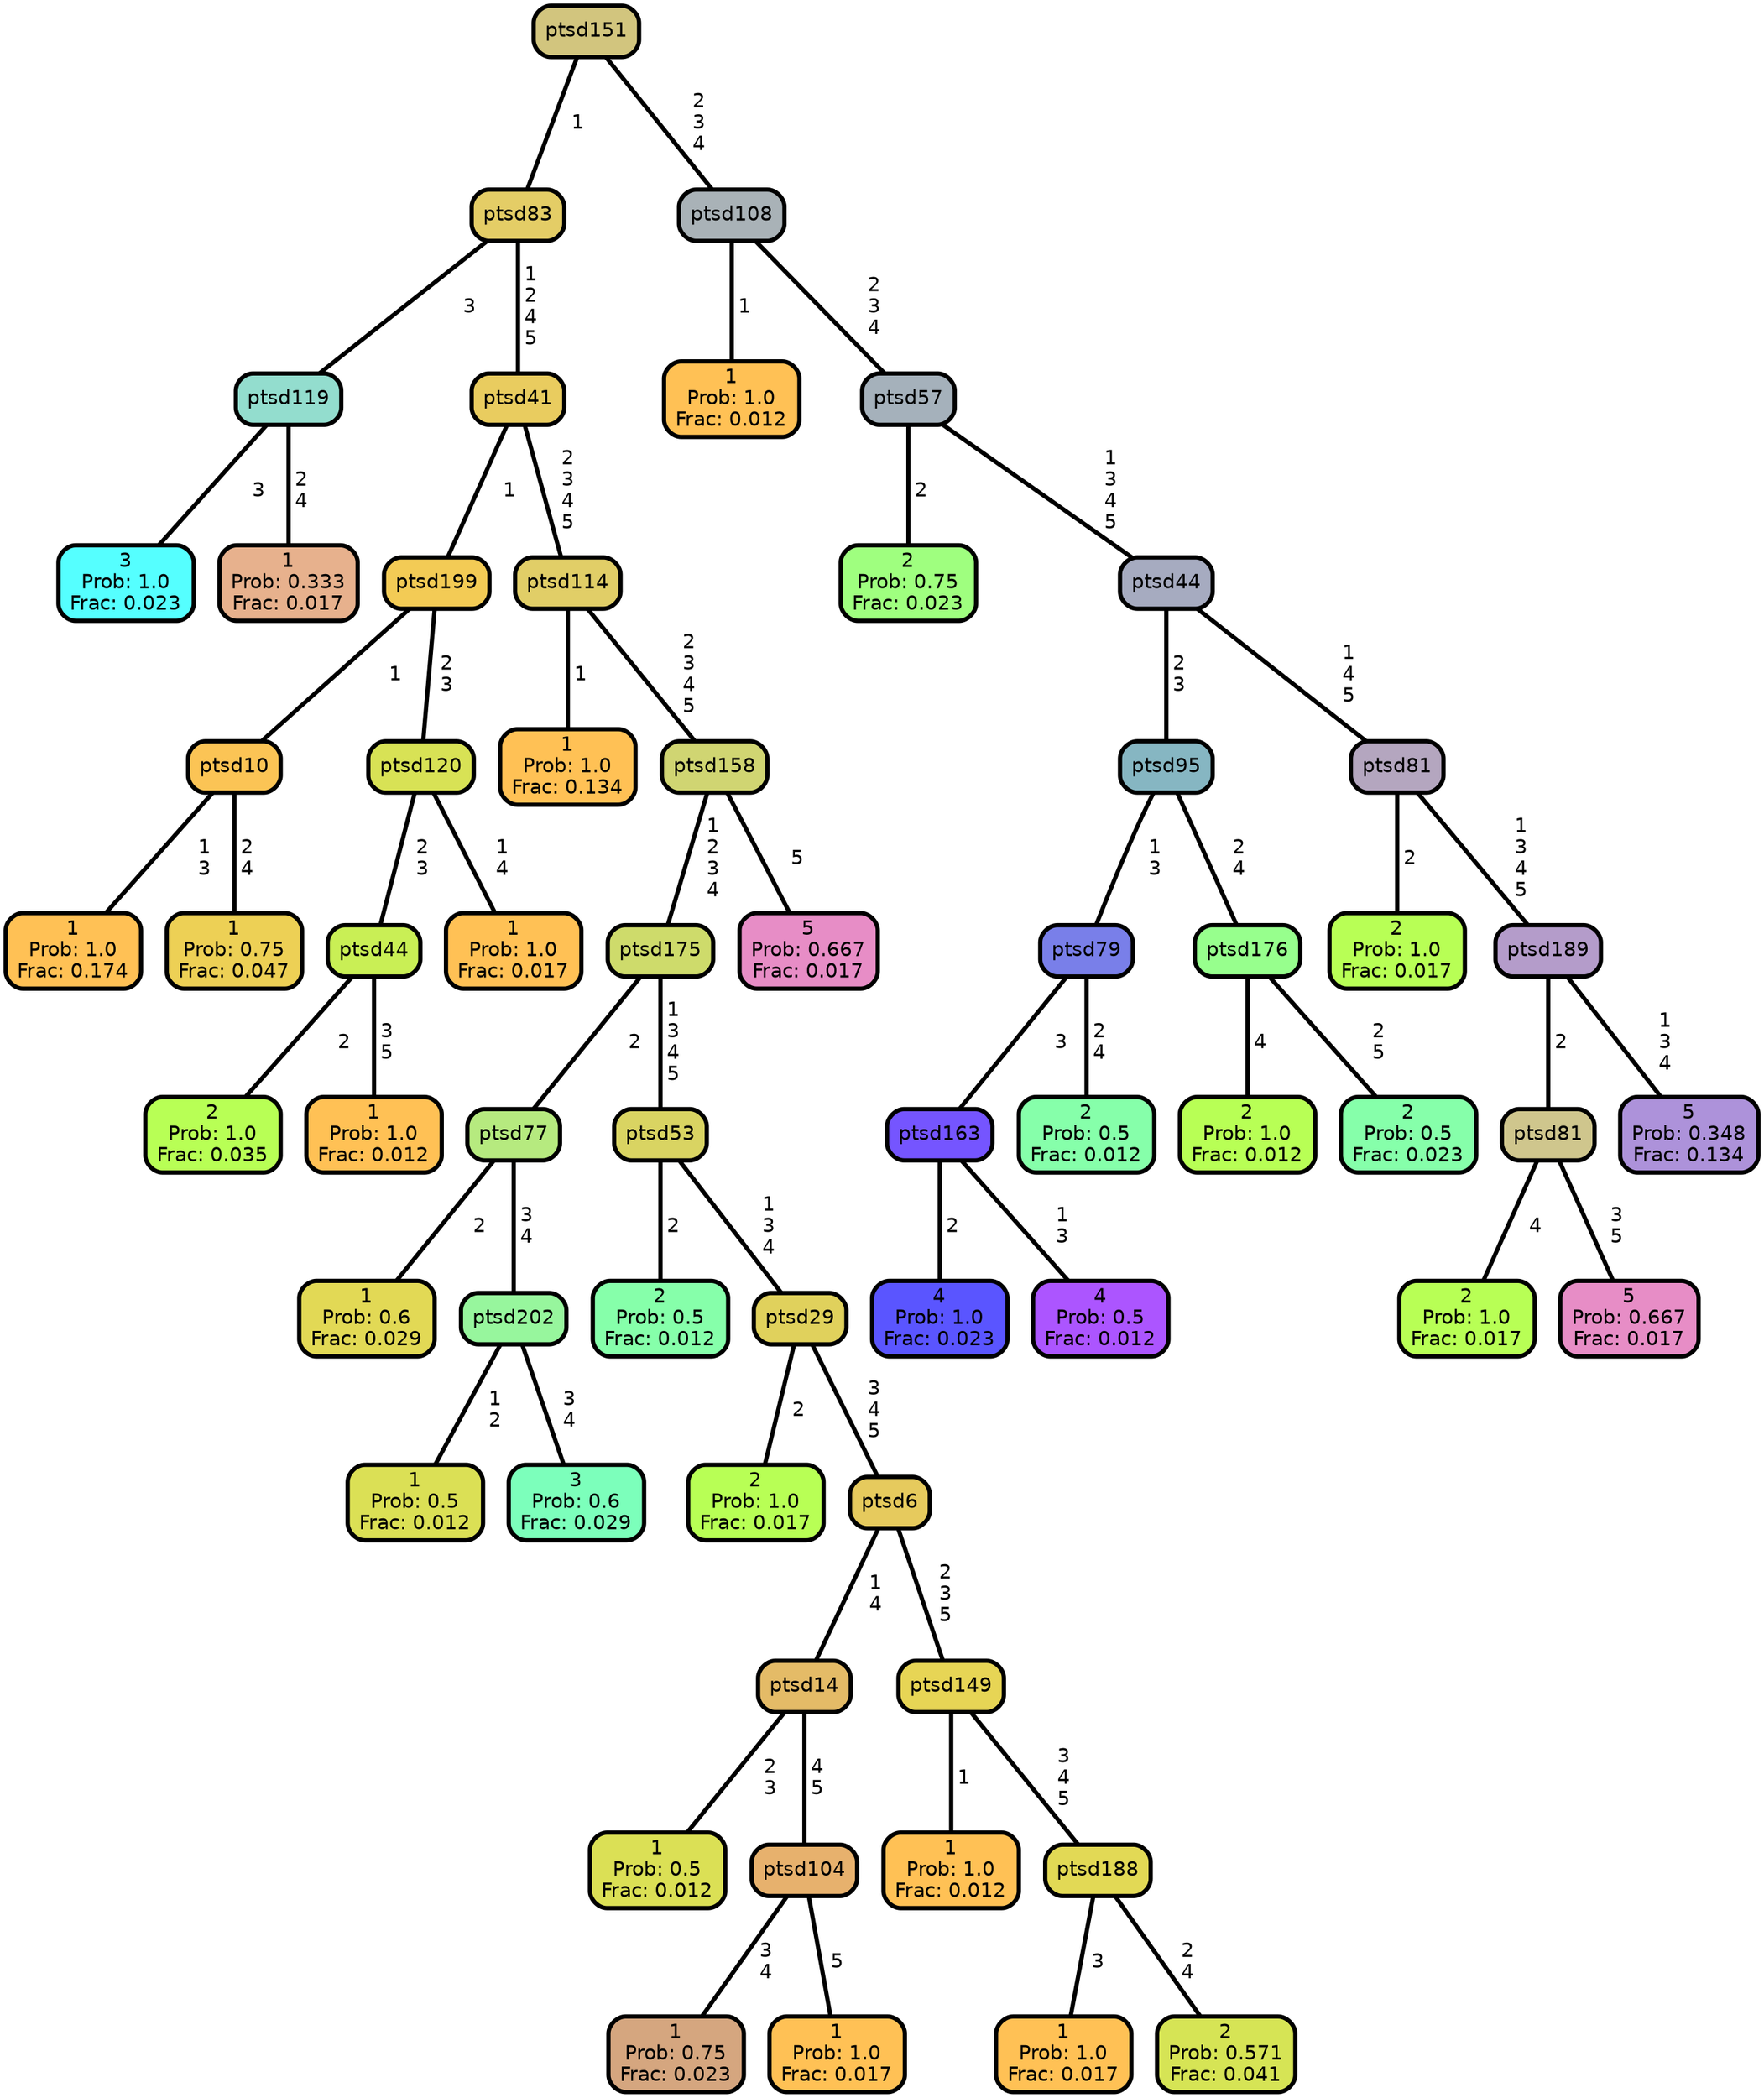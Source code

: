 graph Tree {
node [shape=box, style="filled, rounded",color="black",penwidth="3",fontcolor="black",                 fontname=helvetica] ;
graph [ranksep="0 equally", splines=straight,                 bgcolor=transparent, dpi=200] ;
edge [fontname=helvetica, color=black] ;
0 [label="3
Prob: 1.0
Frac: 0.023", fillcolor="#55ffff"] ;
1 [label="ptsd119", fillcolor="#93ddce"] ;
2 [label="1
Prob: 0.333
Frac: 0.017", fillcolor="#e7b18d"] ;
3 [label="ptsd83", fillcolor="#e4cd66"] ;
4 [label="1
Prob: 1.0
Frac: 0.174", fillcolor="#ffc155"] ;
5 [label="ptsd10", fillcolor="#fbc455"] ;
6 [label="1
Prob: 0.75
Frac: 0.047", fillcolor="#edd055"] ;
7 [label="ptsd199", fillcolor="#f3cb55"] ;
8 [label="2
Prob: 1.0
Frac: 0.035", fillcolor="#b8ff55"] ;
9 [label="ptsd44", fillcolor="#c9ef55"] ;
10 [label="1
Prob: 1.0
Frac: 0.012", fillcolor="#ffc155"] ;
11 [label="ptsd120", fillcolor="#d8e255"] ;
12 [label="1
Prob: 1.0
Frac: 0.017", fillcolor="#ffc155"] ;
13 [label="ptsd41", fillcolor="#e9cc5f"] ;
14 [label="1
Prob: 1.0
Frac: 0.134", fillcolor="#ffc155"] ;
15 [label="ptsd114", fillcolor="#e1ce67"] ;
16 [label="1
Prob: 0.6
Frac: 0.029", fillcolor="#e2d955"] ;
17 [label="ptsd77", fillcolor="#b6ea7f"] ;
18 [label="1
Prob: 0.5
Frac: 0.012", fillcolor="#dbe055"] ;
19 [label="ptsd202", fillcolor="#97f69d"] ;
20 [label="3
Prob: 0.6
Frac: 0.029", fillcolor="#7cffbb"] ;
21 [label="ptsd175", fillcolor="#cedb6b"] ;
22 [label="2
Prob: 0.5
Frac: 0.012", fillcolor="#86ffaa"] ;
23 [label="ptsd53", fillcolor="#d9d462"] ;
24 [label="2
Prob: 1.0
Frac: 0.017", fillcolor="#b8ff55"] ;
25 [label="ptsd29", fillcolor="#e0d15c"] ;
26 [label="1
Prob: 0.5
Frac: 0.012", fillcolor="#dbe055"] ;
27 [label="ptsd14", fillcolor="#e4bb67"] ;
28 [label="1
Prob: 0.75
Frac: 0.023", fillcolor="#d5a67f"] ;
29 [label="ptsd104", fillcolor="#e7b16d"] ;
30 [label="1
Prob: 1.0
Frac: 0.017", fillcolor="#ffc155"] ;
31 [label="ptsd6", fillcolor="#e6ca5d"] ;
32 [label="1
Prob: 1.0
Frac: 0.012", fillcolor="#ffc155"] ;
33 [label="ptsd149", fillcolor="#e7d555"] ;
34 [label="1
Prob: 1.0
Frac: 0.017", fillcolor="#ffc155"] ;
35 [label="ptsd188", fillcolor="#e2d955"] ;
36 [label="2
Prob: 0.571
Frac: 0.041", fillcolor="#d6e455"] ;
37 [label="ptsd158", fillcolor="#d0d572"] ;
38 [label="5
Prob: 0.667
Frac: 0.017", fillcolor="#e78dc6"] ;
39 [label="ptsd151", fillcolor="#d2c57e"] ;
40 [label="1
Prob: 1.0
Frac: 0.012", fillcolor="#ffc155"] ;
41 [label="ptsd108", fillcolor="#a9b2b7"] ;
42 [label="2
Prob: 0.75
Frac: 0.023", fillcolor="#9fff7f"] ;
43 [label="ptsd57", fillcolor="#a5b1bb"] ;
44 [label="4
Prob: 1.0
Frac: 0.023", fillcolor="#5a55ff"] ;
45 [label="ptsd163", fillcolor="#7555ff"] ;
46 [label="4
Prob: 0.5
Frac: 0.012", fillcolor="#ac55ff"] ;
47 [label="ptsd79", fillcolor="#797fe9"] ;
48 [label="2
Prob: 0.5
Frac: 0.012", fillcolor="#86ffaa"] ;
49 [label="ptsd95", fillcolor="#86b6c2"] ;
50 [label="2
Prob: 1.0
Frac: 0.012", fillcolor="#b8ff55"] ;
51 [label="ptsd176", fillcolor="#97ff8d"] ;
52 [label="2
Prob: 0.5
Frac: 0.023", fillcolor="#86ffaa"] ;
53 [label="ptsd44", fillcolor="#a6abc0"] ;
54 [label="2
Prob: 1.0
Frac: 0.017", fillcolor="#b8ff55"] ;
55 [label="ptsd81", fillcolor="#b4a6bf"] ;
56 [label="2
Prob: 1.0
Frac: 0.017", fillcolor="#b8ff55"] ;
57 [label="ptsd81", fillcolor="#cfc68d"] ;
58 [label="5
Prob: 0.667
Frac: 0.017", fillcolor="#e78dc6"] ;
59 [label="ptsd189", fillcolor="#b49cca"] ;
60 [label="5
Prob: 0.348
Frac: 0.134", fillcolor="#ad92da"] ;
1 -- 0 [label=" 3",penwidth=3] ;
1 -- 2 [label=" 2\n 4",penwidth=3] ;
3 -- 1 [label=" 3",penwidth=3] ;
3 -- 13 [label=" 1\n 2\n 4\n 5",penwidth=3] ;
5 -- 4 [label=" 1\n 3",penwidth=3] ;
5 -- 6 [label=" 2\n 4",penwidth=3] ;
7 -- 5 [label=" 1",penwidth=3] ;
7 -- 11 [label=" 2\n 3",penwidth=3] ;
9 -- 8 [label=" 2",penwidth=3] ;
9 -- 10 [label=" 3\n 5",penwidth=3] ;
11 -- 9 [label=" 2\n 3",penwidth=3] ;
11 -- 12 [label=" 1\n 4",penwidth=3] ;
13 -- 7 [label=" 1",penwidth=3] ;
13 -- 15 [label=" 2\n 3\n 4\n 5",penwidth=3] ;
15 -- 14 [label=" 1",penwidth=3] ;
15 -- 37 [label=" 2\n 3\n 4\n 5",penwidth=3] ;
17 -- 16 [label=" 2",penwidth=3] ;
17 -- 19 [label=" 3\n 4",penwidth=3] ;
19 -- 18 [label=" 1\n 2",penwidth=3] ;
19 -- 20 [label=" 3\n 4",penwidth=3] ;
21 -- 17 [label=" 2",penwidth=3] ;
21 -- 23 [label=" 1\n 3\n 4\n 5",penwidth=3] ;
23 -- 22 [label=" 2",penwidth=3] ;
23 -- 25 [label=" 1\n 3\n 4",penwidth=3] ;
25 -- 24 [label=" 2",penwidth=3] ;
25 -- 31 [label=" 3\n 4\n 5",penwidth=3] ;
27 -- 26 [label=" 2\n 3",penwidth=3] ;
27 -- 29 [label=" 4\n 5",penwidth=3] ;
29 -- 28 [label=" 3\n 4",penwidth=3] ;
29 -- 30 [label=" 5",penwidth=3] ;
31 -- 27 [label=" 1\n 4",penwidth=3] ;
31 -- 33 [label=" 2\n 3\n 5",penwidth=3] ;
33 -- 32 [label=" 1",penwidth=3] ;
33 -- 35 [label=" 3\n 4\n 5",penwidth=3] ;
35 -- 34 [label=" 3",penwidth=3] ;
35 -- 36 [label=" 2\n 4",penwidth=3] ;
37 -- 21 [label=" 1\n 2\n 3\n 4",penwidth=3] ;
37 -- 38 [label=" 5",penwidth=3] ;
39 -- 3 [label=" 1",penwidth=3] ;
39 -- 41 [label=" 2\n 3\n 4",penwidth=3] ;
41 -- 40 [label=" 1",penwidth=3] ;
41 -- 43 [label=" 2\n 3\n 4",penwidth=3] ;
43 -- 42 [label=" 2",penwidth=3] ;
43 -- 53 [label=" 1\n 3\n 4\n 5",penwidth=3] ;
45 -- 44 [label=" 2",penwidth=3] ;
45 -- 46 [label=" 1\n 3",penwidth=3] ;
47 -- 45 [label=" 3",penwidth=3] ;
47 -- 48 [label=" 2\n 4",penwidth=3] ;
49 -- 47 [label=" 1\n 3",penwidth=3] ;
49 -- 51 [label=" 2\n 4",penwidth=3] ;
51 -- 50 [label=" 4",penwidth=3] ;
51 -- 52 [label=" 2\n 5",penwidth=3] ;
53 -- 49 [label=" 2\n 3",penwidth=3] ;
53 -- 55 [label=" 1\n 4\n 5",penwidth=3] ;
55 -- 54 [label=" 2",penwidth=3] ;
55 -- 59 [label=" 1\n 3\n 4\n 5",penwidth=3] ;
57 -- 56 [label=" 4",penwidth=3] ;
57 -- 58 [label=" 3\n 5",penwidth=3] ;
59 -- 57 [label=" 2",penwidth=3] ;
59 -- 60 [label=" 1\n 3\n 4",penwidth=3] ;
{rank = same;}}